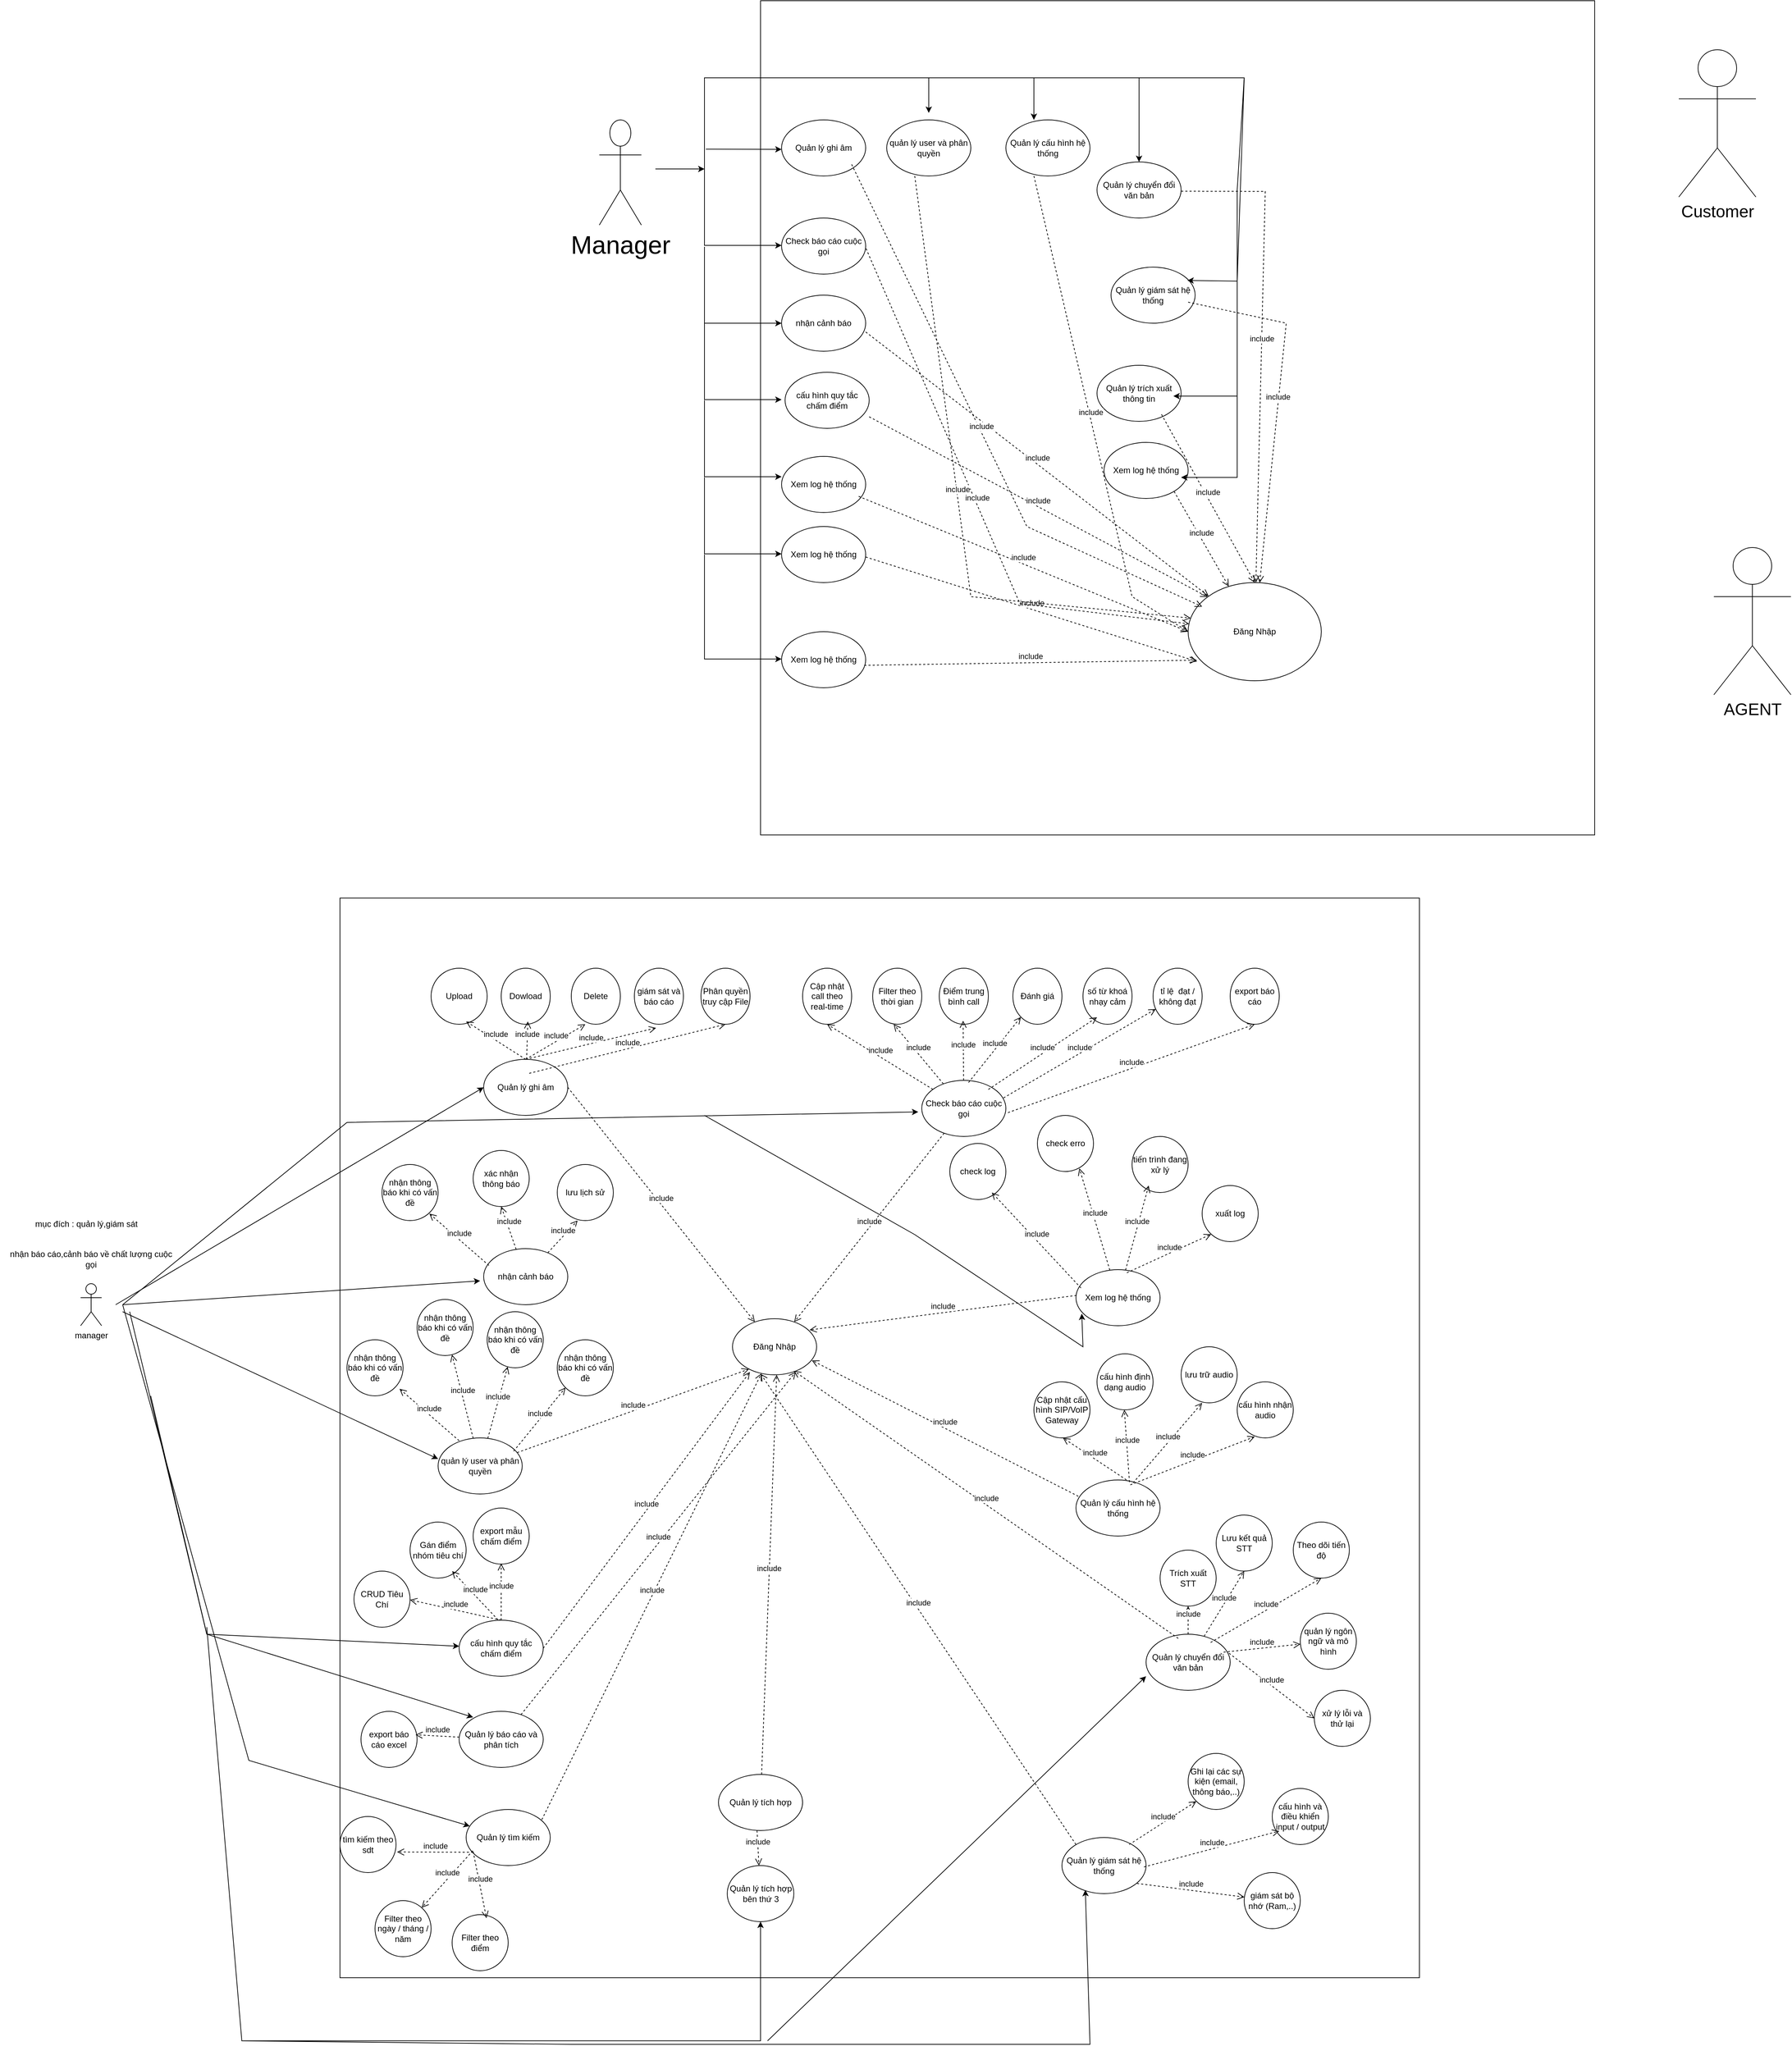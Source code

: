<mxfile version="28.2.2">
  <diagram name="Page-1" id="EZKo6Iak0aGbaEkY86H6">
    <mxGraphModel dx="1866" dy="2758" grid="1" gridSize="10" guides="1" tooltips="1" connect="1" arrows="1" fold="1" page="1" pageScale="1" pageWidth="850" pageHeight="1100" math="0" shadow="0">
      <root>
        <mxCell id="0" />
        <mxCell id="1" parent="0" />
        <mxCell id="Q1sx3dnFDLbW0q8oinUK-1" value="manager" style="shape=umlActor;verticalLabelPosition=bottom;verticalAlign=top;html=1;outlineConnect=0;" parent="1" vertex="1">
          <mxGeometry x="-170" y="520" width="30" height="60" as="geometry" />
        </mxCell>
        <mxCell id="Q1sx3dnFDLbW0q8oinUK-2" value="mục đích : quản lý,giám sát&amp;nbsp;" style="text;html=1;align=center;verticalAlign=middle;whiteSpace=wrap;rounded=0;" parent="1" vertex="1">
          <mxGeometry x="-285" y="420" width="250" height="30" as="geometry" />
        </mxCell>
        <mxCell id="Q1sx3dnFDLbW0q8oinUK-3" value="nhận báo cáo,cảnh báo về chất lượng cuộc gọi" style="text;html=1;align=center;verticalAlign=middle;whiteSpace=wrap;rounded=0;" parent="1" vertex="1">
          <mxGeometry x="-275" y="470" width="240" height="30" as="geometry" />
        </mxCell>
        <mxCell id="Q1sx3dnFDLbW0q8oinUK-20" value="" style="whiteSpace=wrap;html=1;aspect=fixed;" parent="1" vertex="1">
          <mxGeometry x="200" y="-30" width="1540" height="1540" as="geometry" />
        </mxCell>
        <mxCell id="Q1sx3dnFDLbW0q8oinUK-21" value="" style="endArrow=classic;html=1;rounded=0;" parent="1" edge="1">
          <mxGeometry width="50" height="50" relative="1" as="geometry">
            <mxPoint x="-110" y="550" as="sourcePoint" />
            <mxPoint x="400" y="516" as="targetPoint" />
          </mxGeometry>
        </mxCell>
        <mxCell id="Q1sx3dnFDLbW0q8oinUK-22" value="Upload" style="ellipse;whiteSpace=wrap;html=1;" parent="1" vertex="1">
          <mxGeometry x="330" y="70" width="80" height="80" as="geometry" />
        </mxCell>
        <mxCell id="Q1sx3dnFDLbW0q8oinUK-23" value="Dowload" style="ellipse;whiteSpace=wrap;html=1;" parent="1" vertex="1">
          <mxGeometry x="430" y="70" width="70" height="80" as="geometry" />
        </mxCell>
        <mxCell id="Q1sx3dnFDLbW0q8oinUK-24" value="Delete" style="ellipse;whiteSpace=wrap;html=1;" parent="1" vertex="1">
          <mxGeometry x="530" y="70" width="70" height="80" as="geometry" />
        </mxCell>
        <mxCell id="Q1sx3dnFDLbW0q8oinUK-25" value="Quản lý ghi âm" style="ellipse;whiteSpace=wrap;html=1;" parent="1" vertex="1">
          <mxGeometry x="405" y="200" width="120" height="80" as="geometry" />
        </mxCell>
        <mxCell id="Q1sx3dnFDLbW0q8oinUK-26" value="include" style="html=1;verticalAlign=bottom;endArrow=open;dashed=1;endSize=8;curved=0;rounded=0;exitX=0.5;exitY=0;exitDx=0;exitDy=0;" parent="1" source="Q1sx3dnFDLbW0q8oinUK-25" edge="1">
          <mxGeometry relative="1" as="geometry">
            <mxPoint x="460" y="160.5" as="sourcePoint" />
            <mxPoint x="550" y="150" as="targetPoint" />
          </mxGeometry>
        </mxCell>
        <mxCell id="Q1sx3dnFDLbW0q8oinUK-27" value="include" style="html=1;verticalAlign=bottom;endArrow=open;dashed=1;endSize=8;curved=0;rounded=0;" parent="1" source="Q1sx3dnFDLbW0q8oinUK-25" edge="1">
          <mxGeometry relative="1" as="geometry">
            <mxPoint x="410" y="220" as="sourcePoint" />
            <mxPoint x="468" y="146" as="targetPoint" />
          </mxGeometry>
        </mxCell>
        <mxCell id="Q1sx3dnFDLbW0q8oinUK-28" value="include" style="html=1;verticalAlign=bottom;endArrow=open;dashed=1;endSize=8;curved=0;rounded=0;exitX=0.5;exitY=0;exitDx=0;exitDy=0;" parent="1" source="Q1sx3dnFDLbW0q8oinUK-25" edge="1">
          <mxGeometry relative="1" as="geometry">
            <mxPoint x="378" y="220" as="sourcePoint" />
            <mxPoint x="380" y="146" as="targetPoint" />
          </mxGeometry>
        </mxCell>
        <mxCell id="Q1sx3dnFDLbW0q8oinUK-38" value="giám sát và báo cáo" style="ellipse;whiteSpace=wrap;html=1;" parent="1" vertex="1">
          <mxGeometry x="620" y="70" width="70" height="80" as="geometry" />
        </mxCell>
        <mxCell id="Q1sx3dnFDLbW0q8oinUK-39" value="Phân quyền truy cập File" style="ellipse;whiteSpace=wrap;html=1;" parent="1" vertex="1">
          <mxGeometry x="715" y="70" width="70" height="80" as="geometry" />
        </mxCell>
        <mxCell id="Q1sx3dnFDLbW0q8oinUK-40" value="include" style="html=1;verticalAlign=bottom;endArrow=open;dashed=1;endSize=8;curved=0;rounded=0;exitX=0.5;exitY=0;exitDx=0;exitDy=0;entryX=0.442;entryY=1.065;entryDx=0;entryDy=0;entryPerimeter=0;" parent="1" source="Q1sx3dnFDLbW0q8oinUK-25" target="Q1sx3dnFDLbW0q8oinUK-38" edge="1">
          <mxGeometry relative="1" as="geometry">
            <mxPoint x="490" y="230" as="sourcePoint" />
            <mxPoint x="575" y="160" as="targetPoint" />
          </mxGeometry>
        </mxCell>
        <mxCell id="Q1sx3dnFDLbW0q8oinUK-41" value="include" style="html=1;verticalAlign=bottom;endArrow=open;dashed=1;endSize=8;curved=0;rounded=0;entryX=0.5;entryY=1;entryDx=0;entryDy=0;" parent="1" target="Q1sx3dnFDLbW0q8oinUK-39" edge="1">
          <mxGeometry relative="1" as="geometry">
            <mxPoint x="470" y="220" as="sourcePoint" />
            <mxPoint x="986" y="310" as="targetPoint" />
          </mxGeometry>
        </mxCell>
        <mxCell id="wzDemx3nPhMN1dmbau8B-1" value="Check báo cáo cuộc gọi" style="ellipse;whiteSpace=wrap;html=1;" vertex="1" parent="1">
          <mxGeometry x="1030" y="230" width="120" height="80" as="geometry" />
        </mxCell>
        <mxCell id="wzDemx3nPhMN1dmbau8B-2" value="Cập nhật call theo real-time" style="ellipse;whiteSpace=wrap;html=1;" vertex="1" parent="1">
          <mxGeometry x="860" y="70" width="70" height="80" as="geometry" />
        </mxCell>
        <mxCell id="wzDemx3nPhMN1dmbau8B-3" value="Filter theo thời gian" style="ellipse;whiteSpace=wrap;html=1;" vertex="1" parent="1">
          <mxGeometry x="960" y="70" width="70" height="80" as="geometry" />
        </mxCell>
        <mxCell id="wzDemx3nPhMN1dmbau8B-4" value="Điểm trung bình call" style="ellipse;whiteSpace=wrap;html=1;" vertex="1" parent="1">
          <mxGeometry x="1055" y="70" width="70" height="80" as="geometry" />
        </mxCell>
        <mxCell id="wzDemx3nPhMN1dmbau8B-5" value="Đánh giá" style="ellipse;whiteSpace=wrap;html=1;" vertex="1" parent="1">
          <mxGeometry x="1160" y="70" width="70" height="80" as="geometry" />
        </mxCell>
        <mxCell id="wzDemx3nPhMN1dmbau8B-6" value="số từ khoá nhạy cảm" style="ellipse;whiteSpace=wrap;html=1;" vertex="1" parent="1">
          <mxGeometry x="1260" y="70" width="70" height="80" as="geometry" />
        </mxCell>
        <mxCell id="wzDemx3nPhMN1dmbau8B-7" value="tỉ lệ&amp;nbsp; đạt / không đạt" style="ellipse;whiteSpace=wrap;html=1;" vertex="1" parent="1">
          <mxGeometry x="1360" y="70" width="70" height="80" as="geometry" />
        </mxCell>
        <mxCell id="wzDemx3nPhMN1dmbau8B-8" value="export báo cáo" style="ellipse;whiteSpace=wrap;html=1;" vertex="1" parent="1">
          <mxGeometry x="1470" y="70" width="70" height="80" as="geometry" />
        </mxCell>
        <mxCell id="wzDemx3nPhMN1dmbau8B-9" value="include" style="html=1;verticalAlign=bottom;endArrow=open;dashed=1;endSize=8;curved=0;rounded=0;entryX=0.5;entryY=1;entryDx=0;entryDy=0;" edge="1" parent="1" source="wzDemx3nPhMN1dmbau8B-1" target="wzDemx3nPhMN1dmbau8B-2">
          <mxGeometry relative="1" as="geometry">
            <mxPoint x="790" y="300" as="sourcePoint" />
            <mxPoint x="1070" y="230" as="targetPoint" />
          </mxGeometry>
        </mxCell>
        <mxCell id="wzDemx3nPhMN1dmbau8B-10" value="include" style="html=1;verticalAlign=bottom;endArrow=open;dashed=1;endSize=8;curved=0;rounded=0;entryX=0.5;entryY=1;entryDx=0;entryDy=0;" edge="1" parent="1" source="wzDemx3nPhMN1dmbau8B-1">
          <mxGeometry relative="1" as="geometry">
            <mxPoint x="1141" y="243" as="sourcePoint" />
            <mxPoint x="990" y="150" as="targetPoint" />
          </mxGeometry>
        </mxCell>
        <mxCell id="wzDemx3nPhMN1dmbau8B-12" value="include" style="html=1;verticalAlign=bottom;endArrow=open;dashed=1;endSize=8;curved=0;rounded=0;entryX=0.5;entryY=1;entryDx=0;entryDy=0;" edge="1" parent="1" source="wzDemx3nPhMN1dmbau8B-1">
          <mxGeometry relative="1" as="geometry">
            <mxPoint x="1160" y="230" as="sourcePoint" />
            <mxPoint x="1089" y="145" as="targetPoint" />
          </mxGeometry>
        </mxCell>
        <mxCell id="wzDemx3nPhMN1dmbau8B-13" value="include" style="html=1;verticalAlign=bottom;endArrow=open;dashed=1;endSize=8;curved=0;rounded=0;exitX=0.556;exitY=0.039;exitDx=0;exitDy=0;exitPerimeter=0;" edge="1" parent="1" source="wzDemx3nPhMN1dmbau8B-1" target="wzDemx3nPhMN1dmbau8B-5">
          <mxGeometry relative="1" as="geometry">
            <mxPoint x="1231" y="375" as="sourcePoint" />
            <mxPoint x="1230" y="290" as="targetPoint" />
          </mxGeometry>
        </mxCell>
        <mxCell id="wzDemx3nPhMN1dmbau8B-14" value="include" style="html=1;verticalAlign=bottom;endArrow=open;dashed=1;endSize=8;curved=0;rounded=0;exitX=0.556;exitY=0.039;exitDx=0;exitDy=0;exitPerimeter=0;entryX=0.286;entryY=0.875;entryDx=0;entryDy=0;entryPerimeter=0;" edge="1" parent="1" target="wzDemx3nPhMN1dmbau8B-6">
          <mxGeometry relative="1" as="geometry">
            <mxPoint x="1125" y="243" as="sourcePoint" />
            <mxPoint x="1199" y="150" as="targetPoint" />
          </mxGeometry>
        </mxCell>
        <mxCell id="wzDemx3nPhMN1dmbau8B-16" value="include" style="html=1;verticalAlign=bottom;endArrow=open;dashed=1;endSize=8;curved=0;rounded=0;exitX=0.972;exitY=0.313;exitDx=0;exitDy=0;exitPerimeter=0;" edge="1" parent="1" source="wzDemx3nPhMN1dmbau8B-1" target="wzDemx3nPhMN1dmbau8B-7">
          <mxGeometry relative="1" as="geometry">
            <mxPoint x="1240" y="373" as="sourcePoint" />
            <mxPoint x="1395" y="270" as="targetPoint" />
          </mxGeometry>
        </mxCell>
        <mxCell id="wzDemx3nPhMN1dmbau8B-17" value="include" style="html=1;verticalAlign=bottom;endArrow=open;dashed=1;endSize=8;curved=0;rounded=0;entryX=0.5;entryY=1;entryDx=0;entryDy=0;" edge="1" parent="1" target="wzDemx3nPhMN1dmbau8B-8">
          <mxGeometry relative="1" as="geometry">
            <mxPoint x="1153" y="276.037" as="sourcePoint" />
            <mxPoint x="1260" y="230" as="targetPoint" />
          </mxGeometry>
        </mxCell>
        <mxCell id="wzDemx3nPhMN1dmbau8B-18" value="nhận cảnh báo" style="ellipse;whiteSpace=wrap;html=1;" vertex="1" parent="1">
          <mxGeometry x="405" y="470" width="120" height="80" as="geometry" />
        </mxCell>
        <mxCell id="wzDemx3nPhMN1dmbau8B-19" value="nhận thông báo khi có vấn đề&lt;span style=&quot;text-wrap-mode: nowrap; color: rgba(0, 0, 0, 0); font-family: monospace; font-size: 0px; text-align: start;&quot;&gt;%3CmxGraphModel%3E%3Croot%3E%3CmxCell%20id%3D%220%22%2F%3E%3CmxCell%20id%3D%221%22%20parent%3D%220%22%2F%3E%3CmxCell%20id%3D%222%22%20value%3D%22include%22%20style%3D%22text%3Bhtml%3D1%3Balign%3Dcenter%3BverticalAlign%3Dmiddle%3BwhiteSpace%3Dwrap%3Brounded%3D0%3Brotation%3D45%3B%22%20vertex%3D%221%22%20parent%3D%221%22%3E%3CmxGeometry%20x%3D%22440.0%22%20y%3D%22194.999%22%20width%3D%2250%22%20height%3D%2230%22%20as%3D%22geometry%22%2F%3E%3C%2FmxCell%3E%3C%2Froot%3E%3C%2FmxGraphModel%3E khi có v&lt;/span&gt;" style="ellipse;whiteSpace=wrap;html=1;" vertex="1" parent="1">
          <mxGeometry x="260" y="350" width="80" height="80" as="geometry" />
        </mxCell>
        <mxCell id="wzDemx3nPhMN1dmbau8B-20" value="include" style="html=1;verticalAlign=bottom;endArrow=open;dashed=1;endSize=8;curved=0;rounded=0;exitX=0.5;exitY=0;exitDx=0;exitDy=0;" edge="1" parent="1">
          <mxGeometry relative="1" as="geometry">
            <mxPoint x="412.5" y="494" as="sourcePoint" />
            <mxPoint x="327.5" y="420" as="targetPoint" />
          </mxGeometry>
        </mxCell>
        <mxCell id="wzDemx3nPhMN1dmbau8B-21" value="xác nhận thông báo" style="ellipse;whiteSpace=wrap;html=1;" vertex="1" parent="1">
          <mxGeometry x="390" y="330" width="80" height="80" as="geometry" />
        </mxCell>
        <mxCell id="wzDemx3nPhMN1dmbau8B-22" value="lưu lịch sử" style="ellipse;whiteSpace=wrap;html=1;" vertex="1" parent="1">
          <mxGeometry x="510" y="350" width="80" height="80" as="geometry" />
        </mxCell>
        <mxCell id="wzDemx3nPhMN1dmbau8B-23" value="include" style="html=1;verticalAlign=bottom;endArrow=open;dashed=1;endSize=8;curved=0;rounded=0;" edge="1" parent="1" source="wzDemx3nPhMN1dmbau8B-18">
          <mxGeometry relative="1" as="geometry">
            <mxPoint x="515" y="484" as="sourcePoint" />
            <mxPoint x="430" y="410" as="targetPoint" />
          </mxGeometry>
        </mxCell>
        <mxCell id="wzDemx3nPhMN1dmbau8B-24" value="include" style="html=1;verticalAlign=bottom;endArrow=open;dashed=1;endSize=8;curved=0;rounded=0;" edge="1" parent="1" source="wzDemx3nPhMN1dmbau8B-18">
          <mxGeometry relative="1" as="geometry">
            <mxPoint x="561" y="491" as="sourcePoint" />
            <mxPoint x="539" y="430" as="targetPoint" />
          </mxGeometry>
        </mxCell>
        <mxCell id="wzDemx3nPhMN1dmbau8B-25" value="cấu hình quy tắc chấm điểm" style="ellipse;whiteSpace=wrap;html=1;" vertex="1" parent="1">
          <mxGeometry x="370" y="1000" width="120" height="80" as="geometry" />
        </mxCell>
        <mxCell id="wzDemx3nPhMN1dmbau8B-26" value="CRUD Tiêu Chí" style="ellipse;whiteSpace=wrap;html=1;" vertex="1" parent="1">
          <mxGeometry x="220" y="930" width="80" height="80" as="geometry" />
        </mxCell>
        <mxCell id="wzDemx3nPhMN1dmbau8B-27" value="Gán điểm nhóm tiêu chí" style="ellipse;whiteSpace=wrap;html=1;" vertex="1" parent="1">
          <mxGeometry x="300" y="860" width="80" height="80" as="geometry" />
        </mxCell>
        <mxCell id="wzDemx3nPhMN1dmbau8B-33" value="Xem log hệ thống" style="ellipse;whiteSpace=wrap;html=1;" vertex="1" parent="1">
          <mxGeometry x="1250" y="500" width="120" height="80" as="geometry" />
        </mxCell>
        <mxCell id="wzDemx3nPhMN1dmbau8B-34" value="check log" style="ellipse;whiteSpace=wrap;html=1;" vertex="1" parent="1">
          <mxGeometry x="1070" y="320" width="80" height="80" as="geometry" />
        </mxCell>
        <mxCell id="wzDemx3nPhMN1dmbau8B-35" value="check erro" style="ellipse;whiteSpace=wrap;html=1;" vertex="1" parent="1">
          <mxGeometry x="1195" y="280" width="80" height="80" as="geometry" />
        </mxCell>
        <mxCell id="wzDemx3nPhMN1dmbau8B-36" value="tiến trình đang xử lý" style="ellipse;whiteSpace=wrap;html=1;" vertex="1" parent="1">
          <mxGeometry x="1330" y="310" width="80" height="80" as="geometry" />
        </mxCell>
        <mxCell id="wzDemx3nPhMN1dmbau8B-37" value="xuất log" style="ellipse;whiteSpace=wrap;html=1;" vertex="1" parent="1">
          <mxGeometry x="1430" y="380" width="80" height="80" as="geometry" />
        </mxCell>
        <mxCell id="wzDemx3nPhMN1dmbau8B-39" value="include" style="html=1;verticalAlign=bottom;endArrow=open;dashed=1;endSize=8;curved=0;rounded=0;" edge="1" parent="1" source="wzDemx3nPhMN1dmbau8B-33">
          <mxGeometry relative="1" as="geometry">
            <mxPoint x="1266.25" y="483" as="sourcePoint" />
            <mxPoint x="1353.75" y="380" as="targetPoint" />
          </mxGeometry>
        </mxCell>
        <mxCell id="wzDemx3nPhMN1dmbau8B-40" value="include" style="html=1;verticalAlign=bottom;endArrow=open;dashed=1;endSize=8;curved=0;rounded=0;exitX=0.605;exitY=0.055;exitDx=0;exitDy=0;exitPerimeter=0;" edge="1" parent="1" source="wzDemx3nPhMN1dmbau8B-33">
          <mxGeometry relative="1" as="geometry">
            <mxPoint x="1410" y="570.5" as="sourcePoint" />
            <mxPoint x="1442.75" y="449.5" as="targetPoint" />
          </mxGeometry>
        </mxCell>
        <mxCell id="wzDemx3nPhMN1dmbau8B-41" value="include" style="html=1;verticalAlign=bottom;endArrow=open;dashed=1;endSize=8;curved=0;rounded=0;" edge="1" parent="1" source="wzDemx3nPhMN1dmbau8B-33">
          <mxGeometry relative="1" as="geometry">
            <mxPoint x="1135.13" y="410" as="sourcePoint" />
            <mxPoint x="1254.88" y="355.5" as="targetPoint" />
          </mxGeometry>
        </mxCell>
        <mxCell id="wzDemx3nPhMN1dmbau8B-42" value="include" style="html=1;verticalAlign=bottom;endArrow=open;dashed=1;endSize=8;curved=0;rounded=0;exitX=0.059;exitY=0.327;exitDx=0;exitDy=0;exitPerimeter=0;" edge="1" parent="1" source="wzDemx3nPhMN1dmbau8B-33">
          <mxGeometry relative="1" as="geometry">
            <mxPoint x="1173.12" y="535.5" as="sourcePoint" />
            <mxPoint x="1130" y="390" as="targetPoint" />
          </mxGeometry>
        </mxCell>
        <mxCell id="wzDemx3nPhMN1dmbau8B-43" value="quản lý user và phân quyền" style="ellipse;whiteSpace=wrap;html=1;" vertex="1" parent="1">
          <mxGeometry x="340" y="740" width="120" height="80" as="geometry" />
        </mxCell>
        <mxCell id="wzDemx3nPhMN1dmbau8B-44" value="nhận thông báo khi có vấn đề&lt;span style=&quot;text-wrap-mode: nowrap; color: rgba(0, 0, 0, 0); font-family: monospace; font-size: 0px; text-align: start;&quot;&gt;%3CmxGraphModel%3E%3Croot%3E%3CmxCell%20id%3D%220%22%2F%3E%3CmxCell%20id%3D%221%22%20parent%3D%220%22%2F%3E%3CmxCell%20id%3D%222%22%20value%3D%22include%22%20style%3D%22text%3Bhtml%3D1%3Balign%3Dcenter%3BverticalAlign%3Dmiddle%3BwhiteSpace%3Dwrap%3Brounded%3D0%3Brotation%3D45%3B%22%20vertex%3D%221%22%20parent%3D%221%22%3E%3CmxGeometry%20x%3D%22440.0%22%20y%3D%22194.999%22%20width%3D%2250%22%20height%3D%2230%22%20as%3D%22geometry%22%2F%3E%3C%2FmxCell%3E%3C%2Froot%3E%3C%2FmxGraphModel%3E khi có v&lt;/span&gt;" style="ellipse;whiteSpace=wrap;html=1;" vertex="1" parent="1">
          <mxGeometry x="210" y="600" width="80" height="80" as="geometry" />
        </mxCell>
        <mxCell id="wzDemx3nPhMN1dmbau8B-45" value="nhận thông báo khi có vấn đề&lt;span style=&quot;text-wrap-mode: nowrap; color: rgba(0, 0, 0, 0); font-family: monospace; font-size: 0px; text-align: start;&quot;&gt;%3CmxGraphModel%3E%3Croot%3E%3CmxCell%20id%3D%220%22%2F%3E%3CmxCell%20id%3D%221%22%20parent%3D%220%22%2F%3E%3CmxCell%20id%3D%222%22%20value%3D%22include%22%20style%3D%22text%3Bhtml%3D1%3Balign%3Dcenter%3BverticalAlign%3Dmiddle%3BwhiteSpace%3Dwrap%3Brounded%3D0%3Brotation%3D45%3B%22%20vertex%3D%221%22%20parent%3D%221%22%3E%3CmxGeometry%20x%3D%22440.0%22%20y%3D%22194.999%22%20width%3D%2250%22%20height%3D%2230%22%20as%3D%22geometry%22%2F%3E%3C%2FmxCell%3E%3C%2Froot%3E%3C%2FmxGraphModel%3E khi có v&lt;/span&gt;" style="ellipse;whiteSpace=wrap;html=1;" vertex="1" parent="1">
          <mxGeometry x="310" y="542.5" width="80" height="80" as="geometry" />
        </mxCell>
        <mxCell id="wzDemx3nPhMN1dmbau8B-46" value="nhận thông báo khi có vấn đề&lt;span style=&quot;text-wrap-mode: nowrap; color: rgba(0, 0, 0, 0); font-family: monospace; font-size: 0px; text-align: start;&quot;&gt;%3CmxGraphModel%3E%3Croot%3E%3CmxCell%20id%3D%220%22%2F%3E%3CmxCell%20id%3D%221%22%20parent%3D%220%22%2F%3E%3CmxCell%20id%3D%222%22%20value%3D%22include%22%20style%3D%22text%3Bhtml%3D1%3Balign%3Dcenter%3BverticalAlign%3Dmiddle%3BwhiteSpace%3Dwrap%3Brounded%3D0%3Brotation%3D45%3B%22%20vertex%3D%221%22%20parent%3D%221%22%3E%3CmxGeometry%20x%3D%22440.0%22%20y%3D%22194.999%22%20width%3D%2250%22%20height%3D%2230%22%20as%3D%22geometry%22%2F%3E%3C%2FmxCell%3E%3C%2Froot%3E%3C%2FmxGraphModel%3E khi có v&lt;/span&gt;" style="ellipse;whiteSpace=wrap;html=1;" vertex="1" parent="1">
          <mxGeometry x="410" y="560" width="80" height="80" as="geometry" />
        </mxCell>
        <mxCell id="wzDemx3nPhMN1dmbau8B-47" value="nhận thông báo khi có vấn đề&lt;span style=&quot;text-wrap-mode: nowrap; color: rgba(0, 0, 0, 0); font-family: monospace; font-size: 0px; text-align: start;&quot;&gt;%3CmxGraphModel%3E%3Croot%3E%3CmxCell%20id%3D%220%22%2F%3E%3CmxCell%20id%3D%221%22%20parent%3D%220%22%2F%3E%3CmxCell%20id%3D%222%22%20value%3D%22include%22%20style%3D%22text%3Bhtml%3D1%3Balign%3Dcenter%3BverticalAlign%3Dmiddle%3BwhiteSpace%3Dwrap%3Brounded%3D0%3Brotation%3D45%3B%22%20vertex%3D%221%22%20parent%3D%221%22%3E%3CmxGeometry%20x%3D%22440.0%22%20y%3D%22194.999%22%20width%3D%2250%22%20height%3D%2230%22%20as%3D%22geometry%22%2F%3E%3C%2FmxCell%3E%3C%2Froot%3E%3C%2FmxGraphModel%3E khi có v&lt;/span&gt;" style="ellipse;whiteSpace=wrap;html=1;" vertex="1" parent="1">
          <mxGeometry x="510" y="600" width="80" height="80" as="geometry" />
        </mxCell>
        <mxCell id="wzDemx3nPhMN1dmbau8B-48" value="include" style="html=1;verticalAlign=bottom;endArrow=open;dashed=1;endSize=8;curved=0;rounded=0;exitX=0.5;exitY=0;exitDx=0;exitDy=0;" edge="1" parent="1">
          <mxGeometry relative="1" as="geometry">
            <mxPoint x="370" y="744" as="sourcePoint" />
            <mxPoint x="285" y="670" as="targetPoint" />
          </mxGeometry>
        </mxCell>
        <mxCell id="wzDemx3nPhMN1dmbau8B-49" value="include" style="html=1;verticalAlign=bottom;endArrow=open;dashed=1;endSize=8;curved=0;rounded=0;" edge="1" parent="1" source="wzDemx3nPhMN1dmbau8B-43" target="wzDemx3nPhMN1dmbau8B-45">
          <mxGeometry relative="1" as="geometry">
            <mxPoint x="472.5" y="714" as="sourcePoint" />
            <mxPoint x="387.5" y="640" as="targetPoint" />
          </mxGeometry>
        </mxCell>
        <mxCell id="wzDemx3nPhMN1dmbau8B-50" value="include" style="html=1;verticalAlign=bottom;endArrow=open;dashed=1;endSize=8;curved=0;rounded=0;" edge="1" parent="1" source="wzDemx3nPhMN1dmbau8B-43" target="wzDemx3nPhMN1dmbau8B-46">
          <mxGeometry relative="1" as="geometry">
            <mxPoint x="500" y="750" as="sourcePoint" />
            <mxPoint x="490.5" y="650" as="targetPoint" />
          </mxGeometry>
        </mxCell>
        <mxCell id="wzDemx3nPhMN1dmbau8B-51" value="include" style="html=1;verticalAlign=bottom;endArrow=open;dashed=1;endSize=8;curved=0;rounded=0;exitX=0.898;exitY=0.237;exitDx=0;exitDy=0;exitPerimeter=0;entryX=0;entryY=1;entryDx=0;entryDy=0;" edge="1" parent="1" source="wzDemx3nPhMN1dmbau8B-43" target="wzDemx3nPhMN1dmbau8B-47">
          <mxGeometry relative="1" as="geometry">
            <mxPoint x="510" y="784" as="sourcePoint" />
            <mxPoint x="575.5" y="690" as="targetPoint" />
          </mxGeometry>
        </mxCell>
        <mxCell id="wzDemx3nPhMN1dmbau8B-52" value="Quản lý cấu hình hệ thống" style="ellipse;whiteSpace=wrap;html=1;" vertex="1" parent="1">
          <mxGeometry x="1250" y="800" width="120" height="80" as="geometry" />
        </mxCell>
        <mxCell id="wzDemx3nPhMN1dmbau8B-53" value="Cập nhật cấu hình SIP/VoIP Gateway" style="ellipse;whiteSpace=wrap;html=1;" vertex="1" parent="1">
          <mxGeometry x="1190" y="660" width="80" height="80" as="geometry" />
        </mxCell>
        <mxCell id="wzDemx3nPhMN1dmbau8B-54" value="cấu hình định dạng audio" style="ellipse;whiteSpace=wrap;html=1;" vertex="1" parent="1">
          <mxGeometry x="1280" y="620" width="80" height="80" as="geometry" />
        </mxCell>
        <mxCell id="wzDemx3nPhMN1dmbau8B-55" value="lưu trữ audio" style="ellipse;whiteSpace=wrap;html=1;" vertex="1" parent="1">
          <mxGeometry x="1400" y="610" width="80" height="80" as="geometry" />
        </mxCell>
        <mxCell id="wzDemx3nPhMN1dmbau8B-56" value="cấu hình nhận audio" style="ellipse;whiteSpace=wrap;html=1;" vertex="1" parent="1">
          <mxGeometry x="1480" y="660" width="80" height="80" as="geometry" />
        </mxCell>
        <mxCell id="wzDemx3nPhMN1dmbau8B-60" value="include" style="html=1;verticalAlign=bottom;endArrow=open;dashed=1;endSize=8;curved=0;rounded=0;exitX=0.646;exitY=0.087;exitDx=0;exitDy=0;exitPerimeter=0;entryX=0.313;entryY=0.978;entryDx=0;entryDy=0;entryPerimeter=0;" edge="1" parent="1" source="wzDemx3nPhMN1dmbau8B-52" target="wzDemx3nPhMN1dmbau8B-56">
          <mxGeometry relative="1" as="geometry">
            <mxPoint x="750" y="783" as="sourcePoint" />
            <mxPoint x="731.25" y="680" as="targetPoint" />
          </mxGeometry>
        </mxCell>
        <mxCell id="wzDemx3nPhMN1dmbau8B-28" value="export mẫu chấm điểm" style="ellipse;whiteSpace=wrap;html=1;" vertex="1" parent="1">
          <mxGeometry x="390" y="840" width="80" height="80" as="geometry" />
        </mxCell>
        <mxCell id="wzDemx3nPhMN1dmbau8B-64" value="Đăng Nhập" style="ellipse;whiteSpace=wrap;html=1;" vertex="1" parent="1">
          <mxGeometry x="760" y="570" width="120" height="80" as="geometry" />
        </mxCell>
        <mxCell id="wzDemx3nPhMN1dmbau8B-65" value="include" style="html=1;verticalAlign=bottom;endArrow=open;dashed=1;endSize=8;curved=0;rounded=0;exitX=0.679;exitY=0.052;exitDx=0;exitDy=0;exitPerimeter=0;entryX=0.313;entryY=0.978;entryDx=0;entryDy=0;entryPerimeter=0;" edge="1" parent="1" source="wzDemx3nPhMN1dmbau8B-52">
          <mxGeometry relative="1" as="geometry">
            <mxPoint x="1253" y="819" as="sourcePoint" />
            <mxPoint x="1430" y="690" as="targetPoint" />
          </mxGeometry>
        </mxCell>
        <mxCell id="wzDemx3nPhMN1dmbau8B-66" value="include" style="html=1;verticalAlign=bottom;endArrow=open;dashed=1;endSize=8;curved=0;rounded=0;exitX=0.636;exitY=0.039;exitDx=0;exitDy=0;exitPerimeter=0;entryX=0.313;entryY=0.978;entryDx=0;entryDy=0;entryPerimeter=0;" edge="1" parent="1" source="wzDemx3nPhMN1dmbau8B-52">
          <mxGeometry relative="1" as="geometry">
            <mxPoint x="1220" y="874" as="sourcePoint" />
            <mxPoint x="1319" y="700" as="targetPoint" />
          </mxGeometry>
        </mxCell>
        <mxCell id="wzDemx3nPhMN1dmbau8B-67" value="include" style="html=1;verticalAlign=bottom;endArrow=open;dashed=1;endSize=8;curved=0;rounded=0;exitX=0.6;exitY=-0.001;exitDx=0;exitDy=0;exitPerimeter=0;entryX=0.313;entryY=0.978;entryDx=0;entryDy=0;entryPerimeter=0;" edge="1" parent="1" source="wzDemx3nPhMN1dmbau8B-52">
          <mxGeometry relative="1" as="geometry">
            <mxPoint x="1238.5" y="903" as="sourcePoint" />
            <mxPoint x="1231.5" y="740" as="targetPoint" />
          </mxGeometry>
        </mxCell>
        <mxCell id="wzDemx3nPhMN1dmbau8B-68" value="include" style="html=1;verticalAlign=bottom;endArrow=open;dashed=1;endSize=8;curved=0;rounded=0;entryX=0.195;entryY=0.899;entryDx=0;entryDy=0;entryPerimeter=0;" edge="1" parent="1" source="wzDemx3nPhMN1dmbau8B-43" target="wzDemx3nPhMN1dmbau8B-64">
          <mxGeometry relative="1" as="geometry">
            <mxPoint x="730" y="851" as="sourcePoint" />
            <mxPoint x="804" y="760" as="targetPoint" />
          </mxGeometry>
        </mxCell>
        <mxCell id="wzDemx3nPhMN1dmbau8B-69" value="include" style="html=1;verticalAlign=bottom;endArrow=open;dashed=1;endSize=8;curved=0;rounded=0;entryX=0.944;entryY=0.743;entryDx=0;entryDy=0;entryPerimeter=0;exitX=0.028;exitY=0.291;exitDx=0;exitDy=0;exitPerimeter=0;" edge="1" parent="1" source="wzDemx3nPhMN1dmbau8B-52" target="wzDemx3nPhMN1dmbau8B-64">
          <mxGeometry relative="1" as="geometry">
            <mxPoint x="760" y="819" as="sourcePoint" />
            <mxPoint x="1090" y="700" as="targetPoint" />
          </mxGeometry>
        </mxCell>
        <mxCell id="wzDemx3nPhMN1dmbau8B-70" value="include" style="html=1;verticalAlign=bottom;endArrow=open;dashed=1;endSize=8;curved=0;rounded=0;entryX=0.944;entryY=0.743;entryDx=0;entryDy=0;entryPerimeter=0;exitX=0.007;exitY=0.459;exitDx=0;exitDy=0;exitPerimeter=0;" edge="1" parent="1" source="wzDemx3nPhMN1dmbau8B-33">
          <mxGeometry relative="1" as="geometry">
            <mxPoint x="1250" y="840" as="sourcePoint" />
            <mxPoint x="870" y="586" as="targetPoint" />
          </mxGeometry>
        </mxCell>
        <mxCell id="wzDemx3nPhMN1dmbau8B-71" value="include" style="html=1;verticalAlign=bottom;endArrow=open;dashed=1;endSize=8;curved=0;rounded=0;" edge="1" parent="1" source="wzDemx3nPhMN1dmbau8B-1" target="wzDemx3nPhMN1dmbau8B-64">
          <mxGeometry relative="1" as="geometry">
            <mxPoint x="968" y="400" as="sourcePoint" />
            <mxPoint x="570" y="418" as="targetPoint" />
          </mxGeometry>
        </mxCell>
        <mxCell id="wzDemx3nPhMN1dmbau8B-72" value="include" style="html=1;verticalAlign=bottom;endArrow=open;dashed=1;endSize=8;curved=0;rounded=0;exitX=1;exitY=0.5;exitDx=0;exitDy=0;" edge="1" parent="1" source="Q1sx3dnFDLbW0q8oinUK-25" target="wzDemx3nPhMN1dmbau8B-64">
          <mxGeometry relative="1" as="geometry">
            <mxPoint x="744" y="230" as="sourcePoint" />
            <mxPoint x="530" y="500" as="targetPoint" />
          </mxGeometry>
        </mxCell>
        <mxCell id="wzDemx3nPhMN1dmbau8B-73" value="include" style="html=1;verticalAlign=bottom;endArrow=open;dashed=1;endSize=8;curved=0;rounded=0;entryX=0.207;entryY=0.95;entryDx=0;entryDy=0;entryPerimeter=0;exitX=1;exitY=0.5;exitDx=0;exitDy=0;" edge="1" parent="1" source="wzDemx3nPhMN1dmbau8B-25" target="wzDemx3nPhMN1dmbau8B-64">
          <mxGeometry relative="1" as="geometry">
            <mxPoint x="500" y="779" as="sourcePoint" />
            <mxPoint x="830" y="660" as="targetPoint" />
          </mxGeometry>
        </mxCell>
        <mxCell id="wzDemx3nPhMN1dmbau8B-74" value="Quản lý chuyển đổi văn bản" style="ellipse;whiteSpace=wrap;html=1;" vertex="1" parent="1">
          <mxGeometry x="1350" y="1020" width="120" height="80" as="geometry" />
        </mxCell>
        <mxCell id="wzDemx3nPhMN1dmbau8B-75" value="Trích xuất STT" style="ellipse;whiteSpace=wrap;html=1;" vertex="1" parent="1">
          <mxGeometry x="1370" y="900" width="80" height="80" as="geometry" />
        </mxCell>
        <mxCell id="wzDemx3nPhMN1dmbau8B-76" value="Lưu kết quả STT" style="ellipse;whiteSpace=wrap;html=1;" vertex="1" parent="1">
          <mxGeometry x="1450" y="850" width="80" height="80" as="geometry" />
        </mxCell>
        <mxCell id="wzDemx3nPhMN1dmbau8B-77" value="Theo dõi tiến độ" style="ellipse;whiteSpace=wrap;html=1;" vertex="1" parent="1">
          <mxGeometry x="1560" y="860" width="80" height="80" as="geometry" />
        </mxCell>
        <mxCell id="wzDemx3nPhMN1dmbau8B-78" value="quản lý ngôn ngữ và mô hình" style="ellipse;whiteSpace=wrap;html=1;" vertex="1" parent="1">
          <mxGeometry x="1570" y="990" width="80" height="80" as="geometry" />
        </mxCell>
        <mxCell id="wzDemx3nPhMN1dmbau8B-79" value="xử lý lỗi và thử lại" style="ellipse;whiteSpace=wrap;html=1;" vertex="1" parent="1">
          <mxGeometry x="1590" y="1100" width="80" height="80" as="geometry" />
        </mxCell>
        <mxCell id="wzDemx3nPhMN1dmbau8B-80" value="include" style="html=1;verticalAlign=bottom;endArrow=open;dashed=1;endSize=8;curved=0;rounded=0;exitX=0.768;exitY=0.147;exitDx=0;exitDy=0;exitPerimeter=0;entryX=0.5;entryY=1;entryDx=0;entryDy=0;" edge="1" parent="1" source="wzDemx3nPhMN1dmbau8B-74" target="wzDemx3nPhMN1dmbau8B-77">
          <mxGeometry relative="1" as="geometry">
            <mxPoint x="1345.5" y="1164" as="sourcePoint" />
            <mxPoint x="1444.5" y="990" as="targetPoint" />
          </mxGeometry>
        </mxCell>
        <mxCell id="wzDemx3nPhMN1dmbau8B-81" value="include" style="html=1;verticalAlign=bottom;endArrow=open;dashed=1;endSize=8;curved=0;rounded=0;exitX=0.922;exitY=0.32;exitDx=0;exitDy=0;exitPerimeter=0;" edge="1" parent="1" source="wzDemx3nPhMN1dmbau8B-74" target="wzDemx3nPhMN1dmbau8B-78">
          <mxGeometry relative="1" as="geometry">
            <mxPoint x="1412.5" y="1190" as="sourcePoint" />
            <mxPoint x="1490" y="1058" as="targetPoint" />
          </mxGeometry>
        </mxCell>
        <mxCell id="wzDemx3nPhMN1dmbau8B-82" value="include" style="html=1;verticalAlign=bottom;endArrow=open;dashed=1;endSize=8;curved=0;rounded=0;exitX=0.986;exitY=0.339;exitDx=0;exitDy=0;exitPerimeter=0;entryX=0;entryY=0.5;entryDx=0;entryDy=0;" edge="1" parent="1" source="wzDemx3nPhMN1dmbau8B-74" target="wzDemx3nPhMN1dmbau8B-79">
          <mxGeometry relative="1" as="geometry">
            <mxPoint x="1390" y="1238" as="sourcePoint" />
            <mxPoint x="1494" y="1160" as="targetPoint" />
          </mxGeometry>
        </mxCell>
        <mxCell id="wzDemx3nPhMN1dmbau8B-83" value="include" style="html=1;verticalAlign=bottom;endArrow=open;dashed=1;endSize=8;curved=0;rounded=0;entryX=0.5;entryY=1;entryDx=0;entryDy=0;" edge="1" parent="1" source="wzDemx3nPhMN1dmbau8B-74" target="wzDemx3nPhMN1dmbau8B-75">
          <mxGeometry relative="1" as="geometry">
            <mxPoint x="1160" y="1172" as="sourcePoint" />
            <mxPoint x="1237.5" y="1040" as="targetPoint" />
          </mxGeometry>
        </mxCell>
        <mxCell id="wzDemx3nPhMN1dmbau8B-85" value="include" style="html=1;verticalAlign=bottom;endArrow=open;dashed=1;endSize=8;curved=0;rounded=0;entryX=0.5;entryY=1;entryDx=0;entryDy=0;" edge="1" parent="1" source="wzDemx3nPhMN1dmbau8B-74" target="wzDemx3nPhMN1dmbau8B-76">
          <mxGeometry relative="1" as="geometry">
            <mxPoint x="1275" y="1162" as="sourcePoint" />
            <mxPoint x="1352.5" y="1030" as="targetPoint" />
          </mxGeometry>
        </mxCell>
        <mxCell id="wzDemx3nPhMN1dmbau8B-86" value="Quản lý giám sát hệ thống" style="ellipse;whiteSpace=wrap;html=1;" vertex="1" parent="1">
          <mxGeometry x="1230" y="1310" width="120" height="80" as="geometry" />
        </mxCell>
        <mxCell id="wzDemx3nPhMN1dmbau8B-87" value="Ghi lại các sự kiện (email, thông báo,..)" style="ellipse;whiteSpace=wrap;html=1;" vertex="1" parent="1">
          <mxGeometry x="1410" y="1190" width="80" height="80" as="geometry" />
        </mxCell>
        <mxCell id="wzDemx3nPhMN1dmbau8B-88" value="giám sát bộ nhớ (Ram,..)" style="ellipse;whiteSpace=wrap;html=1;" vertex="1" parent="1">
          <mxGeometry x="1490" y="1360" width="80" height="80" as="geometry" />
        </mxCell>
        <mxCell id="wzDemx3nPhMN1dmbau8B-89" value="cấu hình và điều khiển input / output" style="ellipse;whiteSpace=wrap;html=1;" vertex="1" parent="1">
          <mxGeometry x="1530" y="1240" width="80" height="80" as="geometry" />
        </mxCell>
        <mxCell id="wzDemx3nPhMN1dmbau8B-90" value="include" style="html=1;verticalAlign=bottom;endArrow=open;dashed=1;endSize=8;curved=0;rounded=0;exitX=0.922;exitY=0.32;exitDx=0;exitDy=0;exitPerimeter=0;entryX=0;entryY=1;entryDx=0;entryDy=0;" edge="1" parent="1" target="wzDemx3nPhMN1dmbau8B-87">
          <mxGeometry relative="1" as="geometry">
            <mxPoint x="1326" y="1320" as="sourcePoint" />
            <mxPoint x="1430" y="1242" as="targetPoint" />
          </mxGeometry>
        </mxCell>
        <mxCell id="wzDemx3nPhMN1dmbau8B-91" value="include" style="html=1;verticalAlign=bottom;endArrow=open;dashed=1;endSize=8;curved=0;rounded=0;exitX=0.922;exitY=0.32;exitDx=0;exitDy=0;exitPerimeter=0;entryX=0.125;entryY=0.76;entryDx=0;entryDy=0;entryPerimeter=0;" edge="1" parent="1" target="wzDemx3nPhMN1dmbau8B-89">
          <mxGeometry relative="1" as="geometry">
            <mxPoint x="1347" y="1352" as="sourcePoint" />
            <mxPoint x="1443" y="1290" as="targetPoint" />
          </mxGeometry>
        </mxCell>
        <mxCell id="wzDemx3nPhMN1dmbau8B-92" value="include" style="html=1;verticalAlign=bottom;endArrow=open;dashed=1;endSize=8;curved=0;rounded=0;exitX=0.922;exitY=0.32;exitDx=0;exitDy=0;exitPerimeter=0;" edge="1" parent="1" target="wzDemx3nPhMN1dmbau8B-88">
          <mxGeometry relative="1" as="geometry">
            <mxPoint x="1337" y="1375.5" as="sourcePoint" />
            <mxPoint x="1530" y="1324.5" as="targetPoint" />
          </mxGeometry>
        </mxCell>
        <mxCell id="wzDemx3nPhMN1dmbau8B-93" value="include" style="html=1;verticalAlign=bottom;endArrow=open;dashed=1;endSize=8;curved=0;rounded=0;entryX=0.729;entryY=0.93;entryDx=0;entryDy=0;exitX=0.383;exitY=0.075;exitDx=0;exitDy=0;exitPerimeter=0;entryPerimeter=0;" edge="1" parent="1" source="wzDemx3nPhMN1dmbau8B-74" target="wzDemx3nPhMN1dmbau8B-64">
          <mxGeometry relative="1" as="geometry">
            <mxPoint x="1275" y="1144" as="sourcePoint" />
            <mxPoint x="895" y="890" as="targetPoint" />
          </mxGeometry>
        </mxCell>
        <mxCell id="wzDemx3nPhMN1dmbau8B-94" value="include" style="html=1;verticalAlign=bottom;endArrow=open;dashed=1;endSize=8;curved=0;rounded=0;exitX=0.028;exitY=0.291;exitDx=0;exitDy=0;exitPerimeter=0;entryX=0.336;entryY=0.984;entryDx=0;entryDy=0;entryPerimeter=0;" edge="1" parent="1" target="wzDemx3nPhMN1dmbau8B-64">
          <mxGeometry relative="1" as="geometry">
            <mxPoint x="1250" y="1320" as="sourcePoint" />
            <mxPoint x="795" y="826" as="targetPoint" />
          </mxGeometry>
        </mxCell>
        <mxCell id="wzDemx3nPhMN1dmbau8B-95" value="Quản lý báo cáo và phân tích" style="ellipse;whiteSpace=wrap;html=1;" vertex="1" parent="1">
          <mxGeometry x="370" y="1130" width="120" height="80" as="geometry" />
        </mxCell>
        <mxCell id="wzDemx3nPhMN1dmbau8B-96" value="export báo cáo excel" style="ellipse;whiteSpace=wrap;html=1;" vertex="1" parent="1">
          <mxGeometry x="230" y="1130" width="80" height="80" as="geometry" />
        </mxCell>
        <mxCell id="wzDemx3nPhMN1dmbau8B-97" value="include" style="html=1;verticalAlign=bottom;endArrow=open;dashed=1;endSize=8;curved=0;rounded=0;entryX=0.973;entryY=0.418;entryDx=0;entryDy=0;entryPerimeter=0;" edge="1" parent="1" source="wzDemx3nPhMN1dmbau8B-95" target="wzDemx3nPhMN1dmbau8B-96">
          <mxGeometry relative="1" as="geometry">
            <mxPoint x="280" y="1270" as="sourcePoint" />
            <mxPoint x="354" y="1179" as="targetPoint" />
          </mxGeometry>
        </mxCell>
        <mxCell id="wzDemx3nPhMN1dmbau8B-98" value="include" style="html=1;verticalAlign=bottom;endArrow=open;dashed=1;endSize=8;curved=0;rounded=0;exitX=0.5;exitY=0;exitDx=0;exitDy=0;entryX=0;entryY=1;entryDx=0;entryDy=0;" edge="1" parent="1" source="wzDemx3nPhMN1dmbau8B-25">
          <mxGeometry relative="1" as="geometry">
            <mxPoint x="356" y="1010" as="sourcePoint" />
            <mxPoint x="430" y="919" as="targetPoint" />
          </mxGeometry>
        </mxCell>
        <mxCell id="wzDemx3nPhMN1dmbau8B-99" value="include" style="html=1;verticalAlign=bottom;endArrow=open;dashed=1;endSize=8;curved=0;rounded=0;exitX=0.462;exitY=-0.007;exitDx=0;exitDy=0;entryX=0;entryY=1;entryDx=0;entryDy=0;exitPerimeter=0;" edge="1" parent="1" source="wzDemx3nPhMN1dmbau8B-25">
          <mxGeometry relative="1" as="geometry">
            <mxPoint x="360" y="1011" as="sourcePoint" />
            <mxPoint x="360" y="930" as="targetPoint" />
          </mxGeometry>
        </mxCell>
        <mxCell id="wzDemx3nPhMN1dmbau8B-100" value="include" style="html=1;verticalAlign=bottom;endArrow=open;dashed=1;endSize=8;curved=0;rounded=0;exitX=0.5;exitY=0;exitDx=0;exitDy=0;entryX=0;entryY=1;entryDx=0;entryDy=0;" edge="1" parent="1" source="wzDemx3nPhMN1dmbau8B-25">
          <mxGeometry relative="1" as="geometry">
            <mxPoint x="365" y="1040" as="sourcePoint" />
            <mxPoint x="300" y="971" as="targetPoint" />
          </mxGeometry>
        </mxCell>
        <mxCell id="wzDemx3nPhMN1dmbau8B-101" value="Quản lý tìm kiếm" style="ellipse;whiteSpace=wrap;html=1;" vertex="1" parent="1">
          <mxGeometry x="380" y="1270" width="120" height="80" as="geometry" />
        </mxCell>
        <mxCell id="wzDemx3nPhMN1dmbau8B-102" value="tìm kiếm theo sdt" style="ellipse;whiteSpace=wrap;html=1;" vertex="1" parent="1">
          <mxGeometry x="200" y="1280" width="80" height="80" as="geometry" />
        </mxCell>
        <mxCell id="wzDemx3nPhMN1dmbau8B-103" value="Filter theo ngày / tháng / năm" style="ellipse;whiteSpace=wrap;html=1;" vertex="1" parent="1">
          <mxGeometry x="250" y="1400" width="80" height="80" as="geometry" />
        </mxCell>
        <mxCell id="wzDemx3nPhMN1dmbau8B-104" value="Filter theo điểm" style="ellipse;whiteSpace=wrap;html=1;" vertex="1" parent="1">
          <mxGeometry x="360" y="1420" width="80" height="80" as="geometry" />
        </mxCell>
        <mxCell id="wzDemx3nPhMN1dmbau8B-105" value="include" style="html=1;verticalAlign=bottom;endArrow=open;dashed=1;endSize=8;curved=0;rounded=0;entryX=1.018;entryY=0.633;entryDx=0;entryDy=0;entryPerimeter=0;" edge="1" parent="1" target="wzDemx3nPhMN1dmbau8B-102">
          <mxGeometry relative="1" as="geometry">
            <mxPoint x="390" y="1331" as="sourcePoint" />
            <mxPoint x="330" y="1270" as="targetPoint" />
          </mxGeometry>
        </mxCell>
        <mxCell id="wzDemx3nPhMN1dmbau8B-106" value="include" style="html=1;verticalAlign=bottom;endArrow=open;dashed=1;endSize=8;curved=0;rounded=0;exitX=0.079;exitY=0.736;exitDx=0;exitDy=0;exitPerimeter=0;" edge="1" parent="1" source="wzDemx3nPhMN1dmbau8B-101" target="wzDemx3nPhMN1dmbau8B-103">
          <mxGeometry relative="1" as="geometry">
            <mxPoint x="384" y="1376" as="sourcePoint" />
            <mxPoint x="316" y="1364" as="targetPoint" />
          </mxGeometry>
        </mxCell>
        <mxCell id="wzDemx3nPhMN1dmbau8B-107" value="include" style="html=1;verticalAlign=bottom;endArrow=open;dashed=1;endSize=8;curved=0;rounded=0;entryX=0.613;entryY=0.063;entryDx=0;entryDy=0;entryPerimeter=0;" edge="1" parent="1" target="wzDemx3nPhMN1dmbau8B-104">
          <mxGeometry relative="1" as="geometry">
            <mxPoint x="390" y="1330" as="sourcePoint" />
            <mxPoint x="320" y="1450" as="targetPoint" />
          </mxGeometry>
        </mxCell>
        <mxCell id="wzDemx3nPhMN1dmbau8B-108" value="include" style="html=1;verticalAlign=bottom;endArrow=open;dashed=1;endSize=8;curved=0;rounded=0;entryX=0.207;entryY=0.95;entryDx=0;entryDy=0;entryPerimeter=0;" edge="1" parent="1" source="wzDemx3nPhMN1dmbau8B-95">
          <mxGeometry relative="1" as="geometry">
            <mxPoint x="555" y="1040" as="sourcePoint" />
            <mxPoint x="850" y="646" as="targetPoint" />
          </mxGeometry>
        </mxCell>
        <mxCell id="wzDemx3nPhMN1dmbau8B-109" value="include" style="html=1;verticalAlign=bottom;endArrow=open;dashed=1;endSize=8;curved=0;rounded=0;" edge="1" parent="1" target="wzDemx3nPhMN1dmbau8B-64">
          <mxGeometry relative="1" as="geometry">
            <mxPoint x="488" y="1284.5" as="sourcePoint" />
            <mxPoint x="880" y="795.5" as="targetPoint" />
          </mxGeometry>
        </mxCell>
        <mxCell id="wzDemx3nPhMN1dmbau8B-110" value="Quản lý tích hợp" style="ellipse;whiteSpace=wrap;html=1;" vertex="1" parent="1">
          <mxGeometry x="740" y="1220" width="120" height="80" as="geometry" />
        </mxCell>
        <mxCell id="wzDemx3nPhMN1dmbau8B-111" value="Quản lý tích hợp bên thứ 3" style="ellipse;whiteSpace=wrap;html=1;" vertex="1" parent="1">
          <mxGeometry x="752.5" y="1350" width="95" height="80" as="geometry" />
        </mxCell>
        <mxCell id="wzDemx3nPhMN1dmbau8B-112" value="include" style="html=1;verticalAlign=bottom;endArrow=open;dashed=1;endSize=8;curved=0;rounded=0;" edge="1" parent="1" source="wzDemx3nPhMN1dmbau8B-110">
          <mxGeometry relative="1" as="geometry">
            <mxPoint x="510" y="1286.5" as="sourcePoint" />
            <mxPoint x="823" y="650" as="targetPoint" />
          </mxGeometry>
        </mxCell>
        <mxCell id="wzDemx3nPhMN1dmbau8B-113" value="include" style="html=1;verticalAlign=bottom;endArrow=open;dashed=1;endSize=8;curved=0;rounded=0;" edge="1" parent="1" target="wzDemx3nPhMN1dmbau8B-111">
          <mxGeometry relative="1" as="geometry">
            <mxPoint x="795" y="1300" as="sourcePoint" />
            <mxPoint x="705" y="1405" as="targetPoint" />
          </mxGeometry>
        </mxCell>
        <mxCell id="wzDemx3nPhMN1dmbau8B-114" value="" style="endArrow=classic;html=1;rounded=0;" edge="1" parent="1">
          <mxGeometry width="50" height="50" relative="1" as="geometry">
            <mxPoint x="-110" y="560" as="sourcePoint" />
            <mxPoint x="340" y="770" as="targetPoint" />
          </mxGeometry>
        </mxCell>
        <mxCell id="wzDemx3nPhMN1dmbau8B-115" value="" style="endArrow=classic;html=1;rounded=0;" edge="1" parent="1" target="wzDemx3nPhMN1dmbau8B-25">
          <mxGeometry width="50" height="50" relative="1" as="geometry">
            <mxPoint x="-100" y="560" as="sourcePoint" />
            <mxPoint x="860" y="1130" as="targetPoint" />
            <Array as="points">
              <mxPoint x="10" y="1020" />
            </Array>
          </mxGeometry>
        </mxCell>
        <mxCell id="wzDemx3nPhMN1dmbau8B-116" value="" style="endArrow=classic;html=1;rounded=0;" edge="1" parent="1">
          <mxGeometry width="50" height="50" relative="1" as="geometry">
            <mxPoint x="-70" y="680" as="sourcePoint" />
            <mxPoint x="390" y="1138.5" as="targetPoint" />
            <Array as="points">
              <mxPoint x="10" y="1020" />
            </Array>
          </mxGeometry>
        </mxCell>
        <mxCell id="wzDemx3nPhMN1dmbau8B-117" value="" style="endArrow=classic;html=1;rounded=0;" edge="1" parent="1" target="wzDemx3nPhMN1dmbau8B-101">
          <mxGeometry width="50" height="50" relative="1" as="geometry">
            <mxPoint x="-110" y="550" as="sourcePoint" />
            <mxPoint x="360" y="1588.5" as="targetPoint" />
            <Array as="points">
              <mxPoint x="70" y="1200" />
            </Array>
          </mxGeometry>
        </mxCell>
        <mxCell id="wzDemx3nPhMN1dmbau8B-118" value="" style="endArrow=classic;html=1;rounded=0;entryX=0;entryY=0.5;entryDx=0;entryDy=0;" edge="1" parent="1" target="Q1sx3dnFDLbW0q8oinUK-25">
          <mxGeometry width="50" height="50" relative="1" as="geometry">
            <mxPoint x="-120" y="550" as="sourcePoint" />
            <mxPoint x="390" y="516" as="targetPoint" />
          </mxGeometry>
        </mxCell>
        <mxCell id="wzDemx3nPhMN1dmbau8B-119" value="" style="endArrow=classic;html=1;rounded=0;entryX=0;entryY=0.5;entryDx=0;entryDy=0;" edge="1" parent="1">
          <mxGeometry width="50" height="50" relative="1" as="geometry">
            <mxPoint x="-110" y="550" as="sourcePoint" />
            <mxPoint x="1025" y="275" as="targetPoint" />
            <Array as="points">
              <mxPoint x="210" y="290" />
            </Array>
          </mxGeometry>
        </mxCell>
        <mxCell id="wzDemx3nPhMN1dmbau8B-120" value="" style="endArrow=classic;html=1;rounded=0;" edge="1" parent="1" target="wzDemx3nPhMN1dmbau8B-111">
          <mxGeometry width="50" height="50" relative="1" as="geometry">
            <mxPoint x="10" y="1010" as="sourcePoint" />
            <mxPoint x="995" y="2094" as="targetPoint" />
            <Array as="points">
              <mxPoint x="60" y="1600" />
              <mxPoint x="800" y="1600" />
            </Array>
          </mxGeometry>
        </mxCell>
        <mxCell id="wzDemx3nPhMN1dmbau8B-121" value="" style="endArrow=classic;html=1;rounded=0;entryX=0.278;entryY=0.935;entryDx=0;entryDy=0;entryPerimeter=0;" edge="1" parent="1" target="wzDemx3nPhMN1dmbau8B-86">
          <mxGeometry width="50" height="50" relative="1" as="geometry">
            <mxPoint x="60" y="1600" as="sourcePoint" />
            <mxPoint x="1270" y="1435" as="targetPoint" />
            <Array as="points">
              <mxPoint x="530" y="1605" />
              <mxPoint x="1270" y="1605" />
            </Array>
          </mxGeometry>
        </mxCell>
        <mxCell id="wzDemx3nPhMN1dmbau8B-122" value="" style="endArrow=classic;html=1;rounded=0;entryX=0.069;entryY=0.785;entryDx=0;entryDy=0;entryPerimeter=0;" edge="1" parent="1" target="wzDemx3nPhMN1dmbau8B-33">
          <mxGeometry width="50" height="50" relative="1" as="geometry">
            <mxPoint x="720" y="280" as="sourcePoint" />
            <mxPoint x="1270" y="602.5" as="targetPoint" />
            <Array as="points">
              <mxPoint x="1020" y="450" />
              <mxPoint x="1260" y="610" />
            </Array>
          </mxGeometry>
        </mxCell>
        <mxCell id="wzDemx3nPhMN1dmbau8B-124" value="" style="endArrow=classic;html=1;rounded=0;" edge="1" parent="1">
          <mxGeometry width="50" height="50" relative="1" as="geometry">
            <mxPoint x="810" y="1600" as="sourcePoint" />
            <mxPoint x="1350" y="1080" as="targetPoint" />
          </mxGeometry>
        </mxCell>
        <mxCell id="wzDemx3nPhMN1dmbau8B-125" value="UC tổng quát" style="text;html=1;align=center;verticalAlign=middle;whiteSpace=wrap;rounded=0;" vertex="1" parent="1">
          <mxGeometry x="1375" y="-1250" width="150" height="30" as="geometry" />
        </mxCell>
        <mxCell id="wzDemx3nPhMN1dmbau8B-126" value="" style="whiteSpace=wrap;html=1;aspect=fixed;" vertex="1" parent="1">
          <mxGeometry x="800" y="-1310" width="1190" height="1190" as="geometry" />
        </mxCell>
        <mxCell id="wzDemx3nPhMN1dmbau8B-127" value="&lt;font style=&quot;font-size: 36px;&quot;&gt;Manager&lt;/font&gt;" style="shape=umlActor;verticalLabelPosition=bottom;verticalAlign=top;html=1;outlineConnect=0;" vertex="1" parent="1">
          <mxGeometry x="570" y="-1140" width="60" height="150" as="geometry" />
        </mxCell>
        <mxCell id="wzDemx3nPhMN1dmbau8B-129" value="Check báo cáo cuộc gọi" style="ellipse;whiteSpace=wrap;html=1;" vertex="1" parent="1">
          <mxGeometry x="830" y="-1000" width="120" height="80" as="geometry" />
        </mxCell>
        <mxCell id="wzDemx3nPhMN1dmbau8B-130" value="Đăng Nhập" style="ellipse;whiteSpace=wrap;html=1;" vertex="1" parent="1">
          <mxGeometry x="1410" y="-480" width="190" height="140" as="geometry" />
        </mxCell>
        <mxCell id="wzDemx3nPhMN1dmbau8B-131" value="Quản lý ghi âm" style="ellipse;whiteSpace=wrap;html=1;" vertex="1" parent="1">
          <mxGeometry x="830" y="-1140" width="120" height="80" as="geometry" />
        </mxCell>
        <mxCell id="wzDemx3nPhMN1dmbau8B-132" value="Quản lý cấu hình hệ thống" style="ellipse;whiteSpace=wrap;html=1;" vertex="1" parent="1">
          <mxGeometry x="1150" y="-1140" width="120" height="80" as="geometry" />
        </mxCell>
        <mxCell id="wzDemx3nPhMN1dmbau8B-133" value="quản lý user và phân quyền" style="ellipse;whiteSpace=wrap;html=1;" vertex="1" parent="1">
          <mxGeometry x="980" y="-1140" width="120" height="80" as="geometry" />
        </mxCell>
        <mxCell id="wzDemx3nPhMN1dmbau8B-134" value="Quản lý chuyển đổi văn bản" style="ellipse;whiteSpace=wrap;html=1;" vertex="1" parent="1">
          <mxGeometry x="1280" y="-1080" width="120" height="80" as="geometry" />
        </mxCell>
        <mxCell id="wzDemx3nPhMN1dmbau8B-135" value="nhận cảnh báo" style="ellipse;whiteSpace=wrap;html=1;" vertex="1" parent="1">
          <mxGeometry x="830" y="-890" width="120" height="80" as="geometry" />
        </mxCell>
        <mxCell id="wzDemx3nPhMN1dmbau8B-136" value="cấu hình quy tắc chấm điểm" style="ellipse;whiteSpace=wrap;html=1;" vertex="1" parent="1">
          <mxGeometry x="835" y="-780" width="120" height="80" as="geometry" />
        </mxCell>
        <mxCell id="wzDemx3nPhMN1dmbau8B-137" value="Xem log hệ thống" style="ellipse;whiteSpace=wrap;html=1;" vertex="1" parent="1">
          <mxGeometry x="830" y="-660" width="120" height="80" as="geometry" />
        </mxCell>
        <mxCell id="wzDemx3nPhMN1dmbau8B-138" value="Quản lý giám sát hệ thống" style="ellipse;whiteSpace=wrap;html=1;" vertex="1" parent="1">
          <mxGeometry x="1300" y="-930" width="120" height="80" as="geometry" />
        </mxCell>
        <mxCell id="wzDemx3nPhMN1dmbau8B-139" value="Quản lý trích xuất thông tin" style="ellipse;whiteSpace=wrap;html=1;" vertex="1" parent="1">
          <mxGeometry x="1280" y="-790" width="120" height="80" as="geometry" />
        </mxCell>
        <mxCell id="wzDemx3nPhMN1dmbau8B-141" value="" style="endArrow=classic;html=1;rounded=0;" edge="1" parent="1">
          <mxGeometry width="50" height="50" relative="1" as="geometry">
            <mxPoint x="722" y="-1098.28" as="sourcePoint" />
            <mxPoint x="830" y="-1098" as="targetPoint" />
          </mxGeometry>
        </mxCell>
        <mxCell id="wzDemx3nPhMN1dmbau8B-142" value="" style="endArrow=classic;html=1;rounded=0;entryX=0;entryY=1;entryDx=0;entryDy=0;" edge="1" parent="1">
          <mxGeometry width="50" height="50" relative="1" as="geometry">
            <mxPoint x="720" y="-1070" as="sourcePoint" />
            <mxPoint x="830" y="-961" as="targetPoint" />
            <Array as="points">
              <mxPoint x="720" y="-961" />
            </Array>
          </mxGeometry>
        </mxCell>
        <mxCell id="wzDemx3nPhMN1dmbau8B-143" value="" style="endArrow=classic;html=1;rounded=0;entryX=0;entryY=1;entryDx=0;entryDy=0;" edge="1" parent="1">
          <mxGeometry width="50" height="50" relative="1" as="geometry">
            <mxPoint x="720" y="-959" as="sourcePoint" />
            <mxPoint x="830" y="-850" as="targetPoint" />
            <Array as="points">
              <mxPoint x="720" y="-850" />
            </Array>
          </mxGeometry>
        </mxCell>
        <mxCell id="wzDemx3nPhMN1dmbau8B-144" value="" style="endArrow=classic;html=1;rounded=0;entryX=0;entryY=1;entryDx=0;entryDy=0;" edge="1" parent="1">
          <mxGeometry width="50" height="50" relative="1" as="geometry">
            <mxPoint x="720" y="-850" as="sourcePoint" />
            <mxPoint x="830" y="-741" as="targetPoint" />
            <Array as="points">
              <mxPoint x="720" y="-741" />
            </Array>
          </mxGeometry>
        </mxCell>
        <mxCell id="wzDemx3nPhMN1dmbau8B-145" value="" style="endArrow=classic;html=1;rounded=0;entryX=0;entryY=1;entryDx=0;entryDy=0;" edge="1" parent="1">
          <mxGeometry width="50" height="50" relative="1" as="geometry">
            <mxPoint x="720" y="-740" as="sourcePoint" />
            <mxPoint x="830" y="-631" as="targetPoint" />
            <Array as="points">
              <mxPoint x="720" y="-631" />
            </Array>
          </mxGeometry>
        </mxCell>
        <mxCell id="wzDemx3nPhMN1dmbau8B-146" value="" style="endArrow=classic;html=1;rounded=0;" edge="1" parent="1">
          <mxGeometry width="50" height="50" relative="1" as="geometry">
            <mxPoint x="720" y="-1070" as="sourcePoint" />
            <mxPoint x="1040" y="-1150" as="targetPoint" />
            <Array as="points">
              <mxPoint x="720" y="-1200" />
              <mxPoint x="1040" y="-1200" />
            </Array>
          </mxGeometry>
        </mxCell>
        <mxCell id="wzDemx3nPhMN1dmbau8B-147" value="" style="endArrow=classic;html=1;rounded=0;entryX=0.333;entryY=0;entryDx=0;entryDy=0;entryPerimeter=0;" edge="1" parent="1" target="wzDemx3nPhMN1dmbau8B-132">
          <mxGeometry width="50" height="50" relative="1" as="geometry">
            <mxPoint x="1040" y="-1200" as="sourcePoint" />
            <mxPoint x="1174" y="-1200" as="targetPoint" />
            <Array as="points">
              <mxPoint x="1190" y="-1200" />
            </Array>
          </mxGeometry>
        </mxCell>
        <mxCell id="wzDemx3nPhMN1dmbau8B-148" value="" style="endArrow=classic;html=1;rounded=0;" edge="1" parent="1" target="wzDemx3nPhMN1dmbau8B-134">
          <mxGeometry width="50" height="50" relative="1" as="geometry">
            <mxPoint x="1190" y="-1200" as="sourcePoint" />
            <mxPoint x="1340" y="-1140" as="targetPoint" />
            <Array as="points">
              <mxPoint x="1340" y="-1200" />
            </Array>
          </mxGeometry>
        </mxCell>
        <mxCell id="wzDemx3nPhMN1dmbau8B-149" value="" style="endArrow=classic;html=1;rounded=0;entryX=0.908;entryY=0.238;entryDx=0;entryDy=0;entryPerimeter=0;" edge="1" parent="1" target="wzDemx3nPhMN1dmbau8B-138">
          <mxGeometry width="50" height="50" relative="1" as="geometry">
            <mxPoint x="1340" y="-1200" as="sourcePoint" />
            <mxPoint x="1490" y="-1080" as="targetPoint" />
            <Array as="points">
              <mxPoint x="1490" y="-1200" />
              <mxPoint x="1480" y="-910" />
            </Array>
          </mxGeometry>
        </mxCell>
        <mxCell id="wzDemx3nPhMN1dmbau8B-150" value="" style="endArrow=classic;html=1;rounded=0;entryX=0.908;entryY=0.238;entryDx=0;entryDy=0;entryPerimeter=0;" edge="1" parent="1">
          <mxGeometry width="50" height="50" relative="1" as="geometry">
            <mxPoint x="1490" y="-1200" as="sourcePoint" />
            <mxPoint x="1389" y="-746" as="targetPoint" />
            <Array as="points">
              <mxPoint x="1480" y="-1040" />
              <mxPoint x="1480" y="-746" />
            </Array>
          </mxGeometry>
        </mxCell>
        <mxCell id="wzDemx3nPhMN1dmbau8B-151" value="" style="endArrow=classic;html=1;rounded=0;" edge="1" parent="1">
          <mxGeometry width="50" height="50" relative="1" as="geometry">
            <mxPoint x="650" y="-1070" as="sourcePoint" />
            <mxPoint x="720" y="-1070" as="targetPoint" />
          </mxGeometry>
        </mxCell>
        <mxCell id="wzDemx3nPhMN1dmbau8B-154" value="Xem log hệ thống" style="ellipse;whiteSpace=wrap;html=1;" vertex="1" parent="1">
          <mxGeometry x="830" y="-560" width="120" height="80" as="geometry" />
        </mxCell>
        <mxCell id="wzDemx3nPhMN1dmbau8B-155" value="Xem log hệ thống" style="ellipse;whiteSpace=wrap;html=1;" vertex="1" parent="1">
          <mxGeometry x="1290" y="-680" width="120" height="80" as="geometry" />
        </mxCell>
        <mxCell id="wzDemx3nPhMN1dmbau8B-156" value="Xem log hệ thống" style="ellipse;whiteSpace=wrap;html=1;" vertex="1" parent="1">
          <mxGeometry x="830" y="-410" width="120" height="80" as="geometry" />
        </mxCell>
        <mxCell id="wzDemx3nPhMN1dmbau8B-158" value="" style="endArrow=classic;html=1;rounded=0;entryX=0;entryY=1;entryDx=0;entryDy=0;" edge="1" parent="1">
          <mxGeometry width="50" height="50" relative="1" as="geometry">
            <mxPoint x="720" y="-630" as="sourcePoint" />
            <mxPoint x="830" y="-521" as="targetPoint" />
            <Array as="points">
              <mxPoint x="720" y="-521" />
            </Array>
          </mxGeometry>
        </mxCell>
        <mxCell id="wzDemx3nPhMN1dmbau8B-159" value="" style="endArrow=classic;html=1;rounded=0;entryX=0;entryY=1;entryDx=0;entryDy=0;" edge="1" parent="1">
          <mxGeometry width="50" height="50" relative="1" as="geometry">
            <mxPoint x="720" y="-520" as="sourcePoint" />
            <mxPoint x="830" y="-371" as="targetPoint" />
            <Array as="points">
              <mxPoint x="720" y="-371" />
            </Array>
          </mxGeometry>
        </mxCell>
        <mxCell id="wzDemx3nPhMN1dmbau8B-160" value="" style="endArrow=classic;html=1;rounded=0;" edge="1" parent="1">
          <mxGeometry width="50" height="50" relative="1" as="geometry">
            <mxPoint x="1480" y="-760" as="sourcePoint" />
            <mxPoint x="1400" y="-630" as="targetPoint" />
            <Array as="points">
              <mxPoint x="1480" y="-630" />
            </Array>
          </mxGeometry>
        </mxCell>
        <mxCell id="wzDemx3nPhMN1dmbau8B-161" value="&lt;font style=&quot;font-size: 24px;&quot;&gt;AGENT&lt;/font&gt;" style="shape=umlActor;verticalLabelPosition=bottom;verticalAlign=top;html=1;outlineConnect=0;" vertex="1" parent="1">
          <mxGeometry x="2160" y="-530" width="110" height="210" as="geometry" />
        </mxCell>
        <mxCell id="wzDemx3nPhMN1dmbau8B-163" value="&lt;span style=&quot;font-size: 24px;&quot;&gt;Customer&lt;/span&gt;" style="shape=umlActor;verticalLabelPosition=bottom;verticalAlign=top;html=1;outlineConnect=0;" vertex="1" parent="1">
          <mxGeometry x="2110" y="-1240" width="110" height="210" as="geometry" />
        </mxCell>
        <mxCell id="wzDemx3nPhMN1dmbau8B-164" value="include" style="html=1;verticalAlign=bottom;endArrow=open;dashed=1;endSize=8;curved=0;rounded=0;entryX=0.066;entryY=0.79;entryDx=0;entryDy=0;entryPerimeter=0;" edge="1" parent="1" target="wzDemx3nPhMN1dmbau8B-130">
          <mxGeometry relative="1" as="geometry">
            <mxPoint x="948" y="-361.983" as="sourcePoint" />
            <mxPoint x="1300" y="-488.02" as="targetPoint" />
          </mxGeometry>
        </mxCell>
        <mxCell id="wzDemx3nPhMN1dmbau8B-165" value="include" style="html=1;verticalAlign=bottom;endArrow=open;dashed=1;endSize=8;curved=0;rounded=0;entryX=0.067;entryY=0.804;entryDx=0;entryDy=0;entryPerimeter=0;" edge="1" parent="1" target="wzDemx3nPhMN1dmbau8B-130">
          <mxGeometry relative="1" as="geometry">
            <mxPoint x="950" y="-516.493" as="sourcePoint" />
            <mxPoint x="1425" y="-523.51" as="targetPoint" />
          </mxGeometry>
        </mxCell>
        <mxCell id="wzDemx3nPhMN1dmbau8B-166" value="include" style="html=1;verticalAlign=bottom;endArrow=open;dashed=1;endSize=8;curved=0;rounded=0;entryX=0;entryY=0.5;entryDx=0;entryDy=0;" edge="1" parent="1" target="wzDemx3nPhMN1dmbau8B-130">
          <mxGeometry relative="1" as="geometry">
            <mxPoint x="940" y="-603" as="sourcePoint" />
            <mxPoint x="1400" y="-496.507" as="targetPoint" />
          </mxGeometry>
        </mxCell>
        <mxCell id="wzDemx3nPhMN1dmbau8B-167" value="include" style="html=1;verticalAlign=bottom;endArrow=open;dashed=1;endSize=8;curved=0;rounded=0;entryX=0;entryY=0;entryDx=0;entryDy=0;" edge="1" parent="1" target="wzDemx3nPhMN1dmbau8B-130">
          <mxGeometry relative="1" as="geometry">
            <mxPoint x="955" y="-716.5" as="sourcePoint" />
            <mxPoint x="1425" y="-523.5" as="targetPoint" />
          </mxGeometry>
        </mxCell>
        <mxCell id="wzDemx3nPhMN1dmbau8B-168" value="include" style="html=1;verticalAlign=bottom;endArrow=open;dashed=1;endSize=8;curved=0;rounded=0;" edge="1" parent="1" target="wzDemx3nPhMN1dmbau8B-130">
          <mxGeometry relative="1" as="geometry">
            <mxPoint x="950" y="-837.5" as="sourcePoint" />
            <mxPoint x="1433" y="-580" as="targetPoint" />
          </mxGeometry>
        </mxCell>
        <mxCell id="wzDemx3nPhMN1dmbau8B-169" value="include" style="html=1;verticalAlign=bottom;endArrow=open;dashed=1;endSize=8;curved=0;rounded=0;" edge="1" parent="1" target="wzDemx3nPhMN1dmbau8B-130">
          <mxGeometry relative="1" as="geometry">
            <mxPoint x="950.5" y="-956.5" as="sourcePoint" />
            <mxPoint x="1439.5" y="-580" as="targetPoint" />
            <Array as="points">
              <mxPoint x="1170" y="-450" />
            </Array>
          </mxGeometry>
        </mxCell>
        <mxCell id="wzDemx3nPhMN1dmbau8B-170" value="include" style="html=1;verticalAlign=bottom;endArrow=open;dashed=1;endSize=8;curved=0;rounded=0;entryX=0.105;entryY=0.245;entryDx=0;entryDy=0;entryPerimeter=0;" edge="1" parent="1" target="wzDemx3nPhMN1dmbau8B-130">
          <mxGeometry relative="1" as="geometry">
            <mxPoint x="930" y="-1076.5" as="sourcePoint" />
            <mxPoint x="1419" y="-700" as="targetPoint" />
            <Array as="points">
              <mxPoint x="1180" y="-560" />
            </Array>
          </mxGeometry>
        </mxCell>
        <mxCell id="wzDemx3nPhMN1dmbau8B-171" value="include" style="html=1;verticalAlign=bottom;endArrow=open;dashed=1;endSize=8;curved=0;rounded=0;entryX=0.019;entryY=0.362;entryDx=0;entryDy=0;entryPerimeter=0;" edge="1" parent="1" target="wzDemx3nPhMN1dmbau8B-130">
          <mxGeometry relative="1" as="geometry">
            <mxPoint x="1020" y="-1060" as="sourcePoint" />
            <mxPoint x="1509" y="-683.5" as="targetPoint" />
            <Array as="points">
              <mxPoint x="1100" y="-460" />
            </Array>
          </mxGeometry>
        </mxCell>
        <mxCell id="wzDemx3nPhMN1dmbau8B-172" value="include" style="html=1;verticalAlign=bottom;endArrow=open;dashed=1;endSize=8;curved=0;rounded=0;entryX=0;entryY=0.5;entryDx=0;entryDy=0;" edge="1" parent="1" target="wzDemx3nPhMN1dmbau8B-130">
          <mxGeometry relative="1" as="geometry">
            <mxPoint x="1190" y="-1060" as="sourcePoint" />
            <mxPoint x="1663" y="-910.507" as="targetPoint" />
            <Array as="points">
              <mxPoint x="1330" y="-460" />
            </Array>
          </mxGeometry>
        </mxCell>
        <mxCell id="wzDemx3nPhMN1dmbau8B-173" value="include" style="html=1;verticalAlign=bottom;endArrow=open;dashed=1;endSize=8;curved=0;rounded=0;" edge="1" parent="1" target="wzDemx3nPhMN1dmbau8B-130">
          <mxGeometry relative="1" as="geometry">
            <mxPoint x="1400" y="-1038.25" as="sourcePoint" />
            <mxPoint x="1889" y="-661.75" as="targetPoint" />
            <Array as="points">
              <mxPoint x="1520" y="-1038" />
            </Array>
          </mxGeometry>
        </mxCell>
        <mxCell id="wzDemx3nPhMN1dmbau8B-174" value="include" style="html=1;verticalAlign=bottom;endArrow=open;dashed=1;endSize=8;curved=0;rounded=0;" edge="1" parent="1" target="wzDemx3nPhMN1dmbau8B-130">
          <mxGeometry relative="1" as="geometry">
            <mxPoint x="1410" y="-880" as="sourcePoint" />
            <mxPoint x="1899" y="-503.5" as="targetPoint" />
            <Array as="points">
              <mxPoint x="1550" y="-850" />
            </Array>
          </mxGeometry>
        </mxCell>
        <mxCell id="wzDemx3nPhMN1dmbau8B-175" value="include" style="html=1;verticalAlign=bottom;endArrow=open;dashed=1;endSize=8;curved=0;rounded=0;" edge="1" parent="1" target="wzDemx3nPhMN1dmbau8B-130">
          <mxGeometry relative="1" as="geometry">
            <mxPoint x="1390" y="-610" as="sourcePoint" />
            <mxPoint x="1879" y="-233.5" as="targetPoint" />
          </mxGeometry>
        </mxCell>
        <mxCell id="wzDemx3nPhMN1dmbau8B-176" value="include" style="html=1;verticalAlign=bottom;endArrow=open;dashed=1;endSize=8;curved=0;rounded=0;entryX=0.5;entryY=0;entryDx=0;entryDy=0;" edge="1" parent="1" target="wzDemx3nPhMN1dmbau8B-130">
          <mxGeometry relative="1" as="geometry">
            <mxPoint x="1372" y="-720" as="sourcePoint" />
            <mxPoint x="1450" y="-584" as="targetPoint" />
          </mxGeometry>
        </mxCell>
      </root>
    </mxGraphModel>
  </diagram>
</mxfile>
